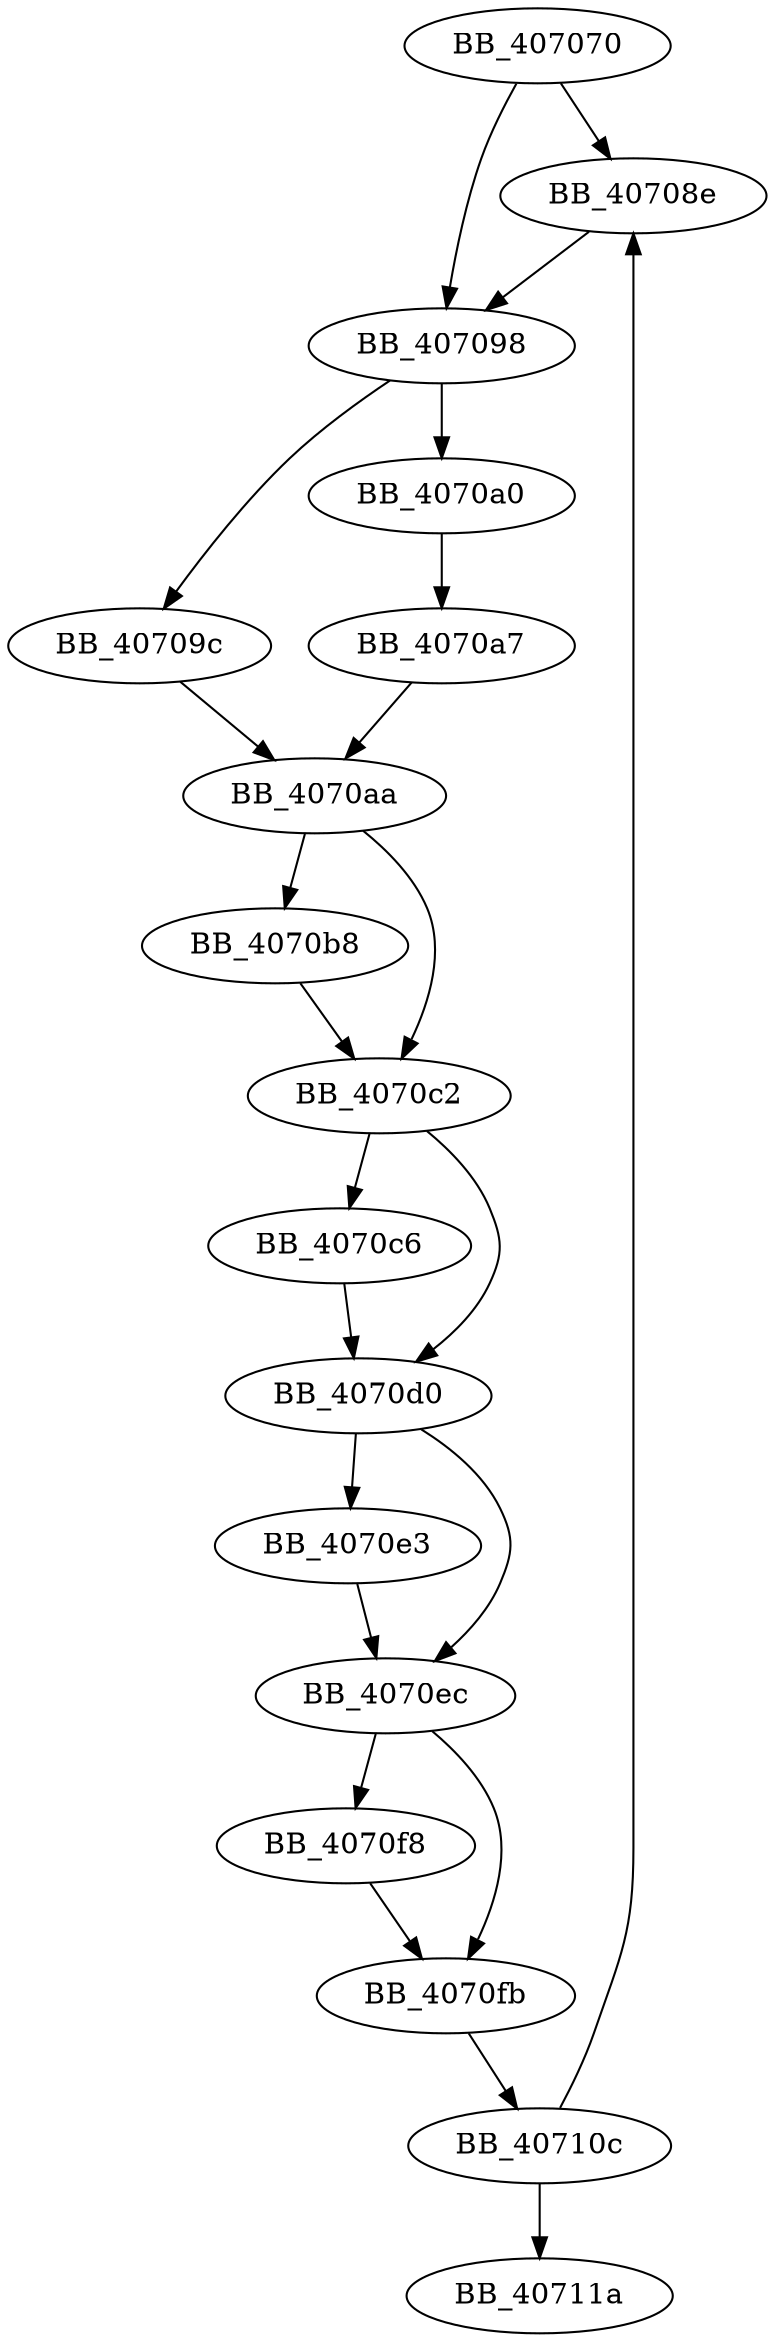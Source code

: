 DiGraph sub_407070{
BB_407070->BB_40708e
BB_407070->BB_407098
BB_40708e->BB_407098
BB_407098->BB_40709c
BB_407098->BB_4070a0
BB_40709c->BB_4070aa
BB_4070a0->BB_4070a7
BB_4070a7->BB_4070aa
BB_4070aa->BB_4070b8
BB_4070aa->BB_4070c2
BB_4070b8->BB_4070c2
BB_4070c2->BB_4070c6
BB_4070c2->BB_4070d0
BB_4070c6->BB_4070d0
BB_4070d0->BB_4070e3
BB_4070d0->BB_4070ec
BB_4070e3->BB_4070ec
BB_4070ec->BB_4070f8
BB_4070ec->BB_4070fb
BB_4070f8->BB_4070fb
BB_4070fb->BB_40710c
BB_40710c->BB_40708e
BB_40710c->BB_40711a
}
